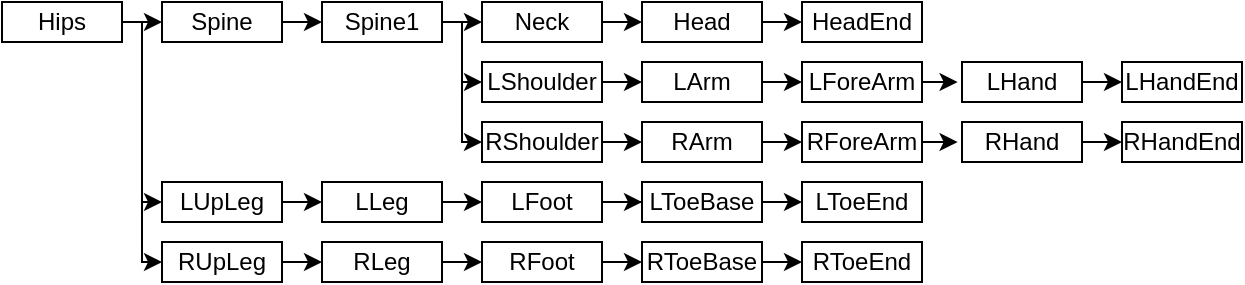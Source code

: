 <mxfile version="10.8.3" type="device"><diagram id="Vtkp2gRRmcudD-TerrEl" name="Page-1"><mxGraphModel dx="919" dy="559" grid="1" gridSize="10" guides="1" tooltips="1" connect="1" arrows="1" fold="1" page="1" pageScale="1" pageWidth="850" pageHeight="1100" math="0" shadow="0"><root><mxCell id="0"/><mxCell id="1" parent="0"/><mxCell id="aMz9X2VvrNzd4Jnh_KOY-40" style="edgeStyle=orthogonalEdgeStyle;rounded=0;orthogonalLoop=1;jettySize=auto;html=1;exitX=1;exitY=0.5;exitDx=0;exitDy=0;entryX=0;entryY=0.5;entryDx=0;entryDy=0;" edge="1" parent="1" source="aMz9X2VvrNzd4Jnh_KOY-1" target="aMz9X2VvrNzd4Jnh_KOY-9"><mxGeometry relative="1" as="geometry"/></mxCell><mxCell id="aMz9X2VvrNzd4Jnh_KOY-41" style="edgeStyle=orthogonalEdgeStyle;rounded=0;orthogonalLoop=1;jettySize=auto;html=1;exitX=1;exitY=0.5;exitDx=0;exitDy=0;entryX=0;entryY=0.5;entryDx=0;entryDy=0;" edge="1" parent="1" source="aMz9X2VvrNzd4Jnh_KOY-1" target="aMz9X2VvrNzd4Jnh_KOY-24"><mxGeometry relative="1" as="geometry"><Array as="points"><mxPoint x="90" y="30"/><mxPoint x="90" y="120"/></Array></mxGeometry></mxCell><mxCell id="aMz9X2VvrNzd4Jnh_KOY-42" style="edgeStyle=orthogonalEdgeStyle;rounded=0;orthogonalLoop=1;jettySize=auto;html=1;exitX=1;exitY=0.5;exitDx=0;exitDy=0;entryX=0;entryY=0.5;entryDx=0;entryDy=0;" edge="1" parent="1" source="aMz9X2VvrNzd4Jnh_KOY-1" target="aMz9X2VvrNzd4Jnh_KOY-29"><mxGeometry relative="1" as="geometry"><Array as="points"><mxPoint x="90" y="30"/><mxPoint x="90" y="150"/></Array></mxGeometry></mxCell><mxCell id="aMz9X2VvrNzd4Jnh_KOY-1" value="&lt;div&gt;Hips&lt;/div&gt;" style="rounded=0;whiteSpace=wrap;html=1;" vertex="1" parent="1"><mxGeometry x="20" y="20" width="60" height="20" as="geometry"/></mxCell><mxCell id="aMz9X2VvrNzd4Jnh_KOY-43" style="edgeStyle=orthogonalEdgeStyle;rounded=0;orthogonalLoop=1;jettySize=auto;html=1;exitX=1;exitY=0.5;exitDx=0;exitDy=0;entryX=0;entryY=0.5;entryDx=0;entryDy=0;" edge="1" parent="1" source="aMz9X2VvrNzd4Jnh_KOY-9" target="aMz9X2VvrNzd4Jnh_KOY-10"><mxGeometry relative="1" as="geometry"/></mxCell><mxCell id="aMz9X2VvrNzd4Jnh_KOY-9" value="Spine" style="rounded=0;whiteSpace=wrap;html=1;" vertex="1" parent="1"><mxGeometry x="100" y="20" width="60" height="20" as="geometry"/></mxCell><mxCell id="aMz9X2VvrNzd4Jnh_KOY-46" style="edgeStyle=orthogonalEdgeStyle;rounded=0;orthogonalLoop=1;jettySize=auto;html=1;exitX=1;exitY=0.5;exitDx=0;exitDy=0;entryX=0;entryY=0.5;entryDx=0;entryDy=0;" edge="1" parent="1" source="aMz9X2VvrNzd4Jnh_KOY-10" target="aMz9X2VvrNzd4Jnh_KOY-11"><mxGeometry relative="1" as="geometry"/></mxCell><mxCell id="aMz9X2VvrNzd4Jnh_KOY-47" style="edgeStyle=orthogonalEdgeStyle;rounded=0;orthogonalLoop=1;jettySize=auto;html=1;exitX=1;exitY=0.5;exitDx=0;exitDy=0;entryX=0;entryY=0.5;entryDx=0;entryDy=0;" edge="1" parent="1" source="aMz9X2VvrNzd4Jnh_KOY-10" target="aMz9X2VvrNzd4Jnh_KOY-14"><mxGeometry relative="1" as="geometry"><Array as="points"><mxPoint x="250" y="30"/><mxPoint x="250" y="60"/></Array></mxGeometry></mxCell><mxCell id="aMz9X2VvrNzd4Jnh_KOY-49" style="edgeStyle=orthogonalEdgeStyle;rounded=0;orthogonalLoop=1;jettySize=auto;html=1;exitX=1;exitY=0.5;exitDx=0;exitDy=0;entryX=0;entryY=0.5;entryDx=0;entryDy=0;" edge="1" parent="1" source="aMz9X2VvrNzd4Jnh_KOY-10" target="aMz9X2VvrNzd4Jnh_KOY-19"><mxGeometry relative="1" as="geometry"><Array as="points"><mxPoint x="250" y="30"/><mxPoint x="250" y="90"/></Array></mxGeometry></mxCell><mxCell id="aMz9X2VvrNzd4Jnh_KOY-10" value="Spine1" style="rounded=0;whiteSpace=wrap;html=1;" vertex="1" parent="1"><mxGeometry x="180" y="20" width="60" height="20" as="geometry"/></mxCell><mxCell id="aMz9X2VvrNzd4Jnh_KOY-52" style="edgeStyle=orthogonalEdgeStyle;rounded=0;orthogonalLoop=1;jettySize=auto;html=1;exitX=1;exitY=0.5;exitDx=0;exitDy=0;entryX=0;entryY=0.5;entryDx=0;entryDy=0;" edge="1" parent="1" source="aMz9X2VvrNzd4Jnh_KOY-11" target="aMz9X2VvrNzd4Jnh_KOY-12"><mxGeometry relative="1" as="geometry"/></mxCell><mxCell id="aMz9X2VvrNzd4Jnh_KOY-11" value="Neck" style="rounded=0;whiteSpace=wrap;html=1;" vertex="1" parent="1"><mxGeometry x="260" y="20" width="60" height="20" as="geometry"/></mxCell><mxCell id="aMz9X2VvrNzd4Jnh_KOY-57" style="edgeStyle=orthogonalEdgeStyle;rounded=0;orthogonalLoop=1;jettySize=auto;html=1;exitX=1;exitY=0.5;exitDx=0;exitDy=0;entryX=0;entryY=0.5;entryDx=0;entryDy=0;" edge="1" parent="1" source="aMz9X2VvrNzd4Jnh_KOY-12" target="aMz9X2VvrNzd4Jnh_KOY-13"><mxGeometry relative="1" as="geometry"/></mxCell><mxCell id="aMz9X2VvrNzd4Jnh_KOY-12" value="Head" style="rounded=0;whiteSpace=wrap;html=1;" vertex="1" parent="1"><mxGeometry x="340" y="20" width="60" height="20" as="geometry"/></mxCell><mxCell id="aMz9X2VvrNzd4Jnh_KOY-13" value="HeadEnd" style="rounded=0;whiteSpace=wrap;html=1;" vertex="1" parent="1"><mxGeometry x="420" y="20" width="60" height="20" as="geometry"/></mxCell><mxCell id="aMz9X2VvrNzd4Jnh_KOY-53" style="edgeStyle=orthogonalEdgeStyle;rounded=0;orthogonalLoop=1;jettySize=auto;html=1;exitX=1;exitY=0.5;exitDx=0;exitDy=0;entryX=0;entryY=0.5;entryDx=0;entryDy=0;" edge="1" parent="1" source="aMz9X2VvrNzd4Jnh_KOY-14" target="aMz9X2VvrNzd4Jnh_KOY-15"><mxGeometry relative="1" as="geometry"/></mxCell><mxCell id="aMz9X2VvrNzd4Jnh_KOY-14" value="LShoulder" style="rounded=0;whiteSpace=wrap;html=1;" vertex="1" parent="1"><mxGeometry x="260" y="50" width="60" height="20" as="geometry"/></mxCell><mxCell id="aMz9X2VvrNzd4Jnh_KOY-58" style="edgeStyle=orthogonalEdgeStyle;rounded=0;orthogonalLoop=1;jettySize=auto;html=1;exitX=1;exitY=0.5;exitDx=0;exitDy=0;entryX=0;entryY=0.5;entryDx=0;entryDy=0;" edge="1" parent="1" source="aMz9X2VvrNzd4Jnh_KOY-15" target="aMz9X2VvrNzd4Jnh_KOY-17"><mxGeometry relative="1" as="geometry"/></mxCell><mxCell id="aMz9X2VvrNzd4Jnh_KOY-15" value="LArm" style="rounded=0;whiteSpace=wrap;html=1;" vertex="1" parent="1"><mxGeometry x="340" y="50" width="60" height="20" as="geometry"/></mxCell><mxCell id="aMz9X2VvrNzd4Jnh_KOY-64" style="edgeStyle=orthogonalEdgeStyle;rounded=0;orthogonalLoop=1;jettySize=auto;html=1;exitX=1;exitY=0.5;exitDx=0;exitDy=0;entryX=0;entryY=0.5;entryDx=0;entryDy=0;" edge="1" parent="1" source="aMz9X2VvrNzd4Jnh_KOY-16" target="aMz9X2VvrNzd4Jnh_KOY-18"><mxGeometry relative="1" as="geometry"/></mxCell><mxCell id="aMz9X2VvrNzd4Jnh_KOY-16" value="LHand" style="rounded=0;whiteSpace=wrap;html=1;" vertex="1" parent="1"><mxGeometry x="500" y="50" width="60" height="20" as="geometry"/></mxCell><mxCell id="aMz9X2VvrNzd4Jnh_KOY-62" style="edgeStyle=orthogonalEdgeStyle;rounded=0;orthogonalLoop=1;jettySize=auto;html=1;exitX=1;exitY=0.5;exitDx=0;exitDy=0;entryX=-0.037;entryY=0.48;entryDx=0;entryDy=0;entryPerimeter=0;" edge="1" parent="1" source="aMz9X2VvrNzd4Jnh_KOY-17" target="aMz9X2VvrNzd4Jnh_KOY-16"><mxGeometry relative="1" as="geometry"/></mxCell><mxCell id="aMz9X2VvrNzd4Jnh_KOY-17" value="LForeArm" style="rounded=0;whiteSpace=wrap;html=1;" vertex="1" parent="1"><mxGeometry x="420" y="50" width="60" height="20" as="geometry"/></mxCell><mxCell id="aMz9X2VvrNzd4Jnh_KOY-18" value="LHandEnd" style="rounded=0;whiteSpace=wrap;html=1;" vertex="1" parent="1"><mxGeometry x="580" y="50" width="60" height="20" as="geometry"/></mxCell><mxCell id="aMz9X2VvrNzd4Jnh_KOY-54" style="edgeStyle=orthogonalEdgeStyle;rounded=0;orthogonalLoop=1;jettySize=auto;html=1;exitX=1;exitY=0.5;exitDx=0;exitDy=0;entryX=0;entryY=0.5;entryDx=0;entryDy=0;" edge="1" parent="1" source="aMz9X2VvrNzd4Jnh_KOY-19" target="aMz9X2VvrNzd4Jnh_KOY-20"><mxGeometry relative="1" as="geometry"/></mxCell><mxCell id="aMz9X2VvrNzd4Jnh_KOY-19" value="RShoulder" style="rounded=0;whiteSpace=wrap;html=1;" vertex="1" parent="1"><mxGeometry x="260" y="80" width="60" height="20" as="geometry"/></mxCell><mxCell id="aMz9X2VvrNzd4Jnh_KOY-59" style="edgeStyle=orthogonalEdgeStyle;rounded=0;orthogonalLoop=1;jettySize=auto;html=1;exitX=1;exitY=0.5;exitDx=0;exitDy=0;entryX=0;entryY=0.5;entryDx=0;entryDy=0;" edge="1" parent="1" source="aMz9X2VvrNzd4Jnh_KOY-20" target="aMz9X2VvrNzd4Jnh_KOY-22"><mxGeometry relative="1" as="geometry"/></mxCell><mxCell id="aMz9X2VvrNzd4Jnh_KOY-20" value="RArm" style="rounded=0;whiteSpace=wrap;html=1;" vertex="1" parent="1"><mxGeometry x="340" y="80" width="60" height="20" as="geometry"/></mxCell><mxCell id="aMz9X2VvrNzd4Jnh_KOY-65" style="edgeStyle=orthogonalEdgeStyle;rounded=0;orthogonalLoop=1;jettySize=auto;html=1;exitX=1;exitY=0.5;exitDx=0;exitDy=0;entryX=0;entryY=0.5;entryDx=0;entryDy=0;" edge="1" parent="1" source="aMz9X2VvrNzd4Jnh_KOY-21" target="aMz9X2VvrNzd4Jnh_KOY-23"><mxGeometry relative="1" as="geometry"/></mxCell><mxCell id="aMz9X2VvrNzd4Jnh_KOY-21" value="RHand" style="rounded=0;whiteSpace=wrap;html=1;" vertex="1" parent="1"><mxGeometry x="500" y="80" width="60" height="20" as="geometry"/></mxCell><mxCell id="aMz9X2VvrNzd4Jnh_KOY-63" style="edgeStyle=orthogonalEdgeStyle;rounded=0;orthogonalLoop=1;jettySize=auto;html=1;exitX=1;exitY=0.5;exitDx=0;exitDy=0;entryX=-0.037;entryY=0.48;entryDx=0;entryDy=0;entryPerimeter=0;" edge="1" parent="1" source="aMz9X2VvrNzd4Jnh_KOY-22" target="aMz9X2VvrNzd4Jnh_KOY-21"><mxGeometry relative="1" as="geometry"/></mxCell><mxCell id="aMz9X2VvrNzd4Jnh_KOY-22" value="RForeArm" style="rounded=0;whiteSpace=wrap;html=1;" vertex="1" parent="1"><mxGeometry x="420" y="80" width="60" height="20" as="geometry"/></mxCell><mxCell id="aMz9X2VvrNzd4Jnh_KOY-23" value="RHandEnd" style="rounded=0;whiteSpace=wrap;html=1;" vertex="1" parent="1"><mxGeometry x="580" y="80" width="60" height="20" as="geometry"/></mxCell><mxCell id="aMz9X2VvrNzd4Jnh_KOY-44" style="edgeStyle=orthogonalEdgeStyle;rounded=0;orthogonalLoop=1;jettySize=auto;html=1;exitX=1;exitY=0.5;exitDx=0;exitDy=0;entryX=0;entryY=0.5;entryDx=0;entryDy=0;" edge="1" parent="1" source="aMz9X2VvrNzd4Jnh_KOY-24" target="aMz9X2VvrNzd4Jnh_KOY-25"><mxGeometry relative="1" as="geometry"/></mxCell><mxCell id="aMz9X2VvrNzd4Jnh_KOY-24" value="LUpLeg" style="rounded=0;whiteSpace=wrap;html=1;" vertex="1" parent="1"><mxGeometry x="100" y="110" width="60" height="20" as="geometry"/></mxCell><mxCell id="aMz9X2VvrNzd4Jnh_KOY-50" style="edgeStyle=orthogonalEdgeStyle;rounded=0;orthogonalLoop=1;jettySize=auto;html=1;exitX=1;exitY=0.5;exitDx=0;exitDy=0;entryX=0;entryY=0.5;entryDx=0;entryDy=0;" edge="1" parent="1" source="aMz9X2VvrNzd4Jnh_KOY-25" target="aMz9X2VvrNzd4Jnh_KOY-26"><mxGeometry relative="1" as="geometry"/></mxCell><mxCell id="aMz9X2VvrNzd4Jnh_KOY-25" value="LLeg" style="rounded=0;whiteSpace=wrap;html=1;" vertex="1" parent="1"><mxGeometry x="180" y="110" width="60" height="20" as="geometry"/></mxCell><mxCell id="aMz9X2VvrNzd4Jnh_KOY-55" style="edgeStyle=orthogonalEdgeStyle;rounded=0;orthogonalLoop=1;jettySize=auto;html=1;exitX=1;exitY=0.5;exitDx=0;exitDy=0;" edge="1" parent="1" source="aMz9X2VvrNzd4Jnh_KOY-26" target="aMz9X2VvrNzd4Jnh_KOY-27"><mxGeometry relative="1" as="geometry"/></mxCell><mxCell id="aMz9X2VvrNzd4Jnh_KOY-26" value="LFoot" style="rounded=0;whiteSpace=wrap;html=1;" vertex="1" parent="1"><mxGeometry x="260" y="110" width="60" height="20" as="geometry"/></mxCell><mxCell id="aMz9X2VvrNzd4Jnh_KOY-60" style="edgeStyle=orthogonalEdgeStyle;rounded=0;orthogonalLoop=1;jettySize=auto;html=1;exitX=1;exitY=0.5;exitDx=0;exitDy=0;entryX=0;entryY=0.5;entryDx=0;entryDy=0;" edge="1" parent="1" source="aMz9X2VvrNzd4Jnh_KOY-27" target="aMz9X2VvrNzd4Jnh_KOY-28"><mxGeometry relative="1" as="geometry"/></mxCell><mxCell id="aMz9X2VvrNzd4Jnh_KOY-27" value="LToeBase" style="rounded=0;whiteSpace=wrap;html=1;" vertex="1" parent="1"><mxGeometry x="340" y="110" width="60" height="20" as="geometry"/></mxCell><mxCell id="aMz9X2VvrNzd4Jnh_KOY-28" value="LToeEnd" style="rounded=0;whiteSpace=wrap;html=1;" vertex="1" parent="1"><mxGeometry x="420" y="110" width="60" height="20" as="geometry"/></mxCell><mxCell id="aMz9X2VvrNzd4Jnh_KOY-45" style="edgeStyle=orthogonalEdgeStyle;rounded=0;orthogonalLoop=1;jettySize=auto;html=1;exitX=1;exitY=0.5;exitDx=0;exitDy=0;entryX=0;entryY=0.5;entryDx=0;entryDy=0;" edge="1" parent="1" source="aMz9X2VvrNzd4Jnh_KOY-29" target="aMz9X2VvrNzd4Jnh_KOY-30"><mxGeometry relative="1" as="geometry"/></mxCell><mxCell id="aMz9X2VvrNzd4Jnh_KOY-29" value="RUpLeg" style="rounded=0;whiteSpace=wrap;html=1;" vertex="1" parent="1"><mxGeometry x="100" y="140" width="60" height="20" as="geometry"/></mxCell><mxCell id="aMz9X2VvrNzd4Jnh_KOY-51" style="edgeStyle=orthogonalEdgeStyle;rounded=0;orthogonalLoop=1;jettySize=auto;html=1;exitX=1;exitY=0.5;exitDx=0;exitDy=0;entryX=0;entryY=0.5;entryDx=0;entryDy=0;" edge="1" parent="1" source="aMz9X2VvrNzd4Jnh_KOY-30" target="aMz9X2VvrNzd4Jnh_KOY-31"><mxGeometry relative="1" as="geometry"/></mxCell><mxCell id="aMz9X2VvrNzd4Jnh_KOY-30" value="RLeg" style="rounded=0;whiteSpace=wrap;html=1;" vertex="1" parent="1"><mxGeometry x="180" y="140" width="60" height="20" as="geometry"/></mxCell><mxCell id="aMz9X2VvrNzd4Jnh_KOY-56" style="edgeStyle=orthogonalEdgeStyle;rounded=0;orthogonalLoop=1;jettySize=auto;html=1;exitX=1;exitY=0.5;exitDx=0;exitDy=0;entryX=0;entryY=0.5;entryDx=0;entryDy=0;" edge="1" parent="1" source="aMz9X2VvrNzd4Jnh_KOY-31" target="aMz9X2VvrNzd4Jnh_KOY-32"><mxGeometry relative="1" as="geometry"/></mxCell><mxCell id="aMz9X2VvrNzd4Jnh_KOY-31" value="RFoot" style="rounded=0;whiteSpace=wrap;html=1;" vertex="1" parent="1"><mxGeometry x="260" y="140" width="60" height="20" as="geometry"/></mxCell><mxCell id="aMz9X2VvrNzd4Jnh_KOY-61" style="edgeStyle=orthogonalEdgeStyle;rounded=0;orthogonalLoop=1;jettySize=auto;html=1;exitX=1;exitY=0.5;exitDx=0;exitDy=0;entryX=0;entryY=0.5;entryDx=0;entryDy=0;" edge="1" parent="1" source="aMz9X2VvrNzd4Jnh_KOY-32" target="aMz9X2VvrNzd4Jnh_KOY-33"><mxGeometry relative="1" as="geometry"/></mxCell><mxCell id="aMz9X2VvrNzd4Jnh_KOY-32" value="RToeBase" style="rounded=0;whiteSpace=wrap;html=1;" vertex="1" parent="1"><mxGeometry x="340" y="140" width="60" height="20" as="geometry"/></mxCell><mxCell id="aMz9X2VvrNzd4Jnh_KOY-33" value="RToeEnd" style="rounded=0;whiteSpace=wrap;html=1;" vertex="1" parent="1"><mxGeometry x="420" y="140" width="60" height="20" as="geometry"/></mxCell></root></mxGraphModel></diagram></mxfile>